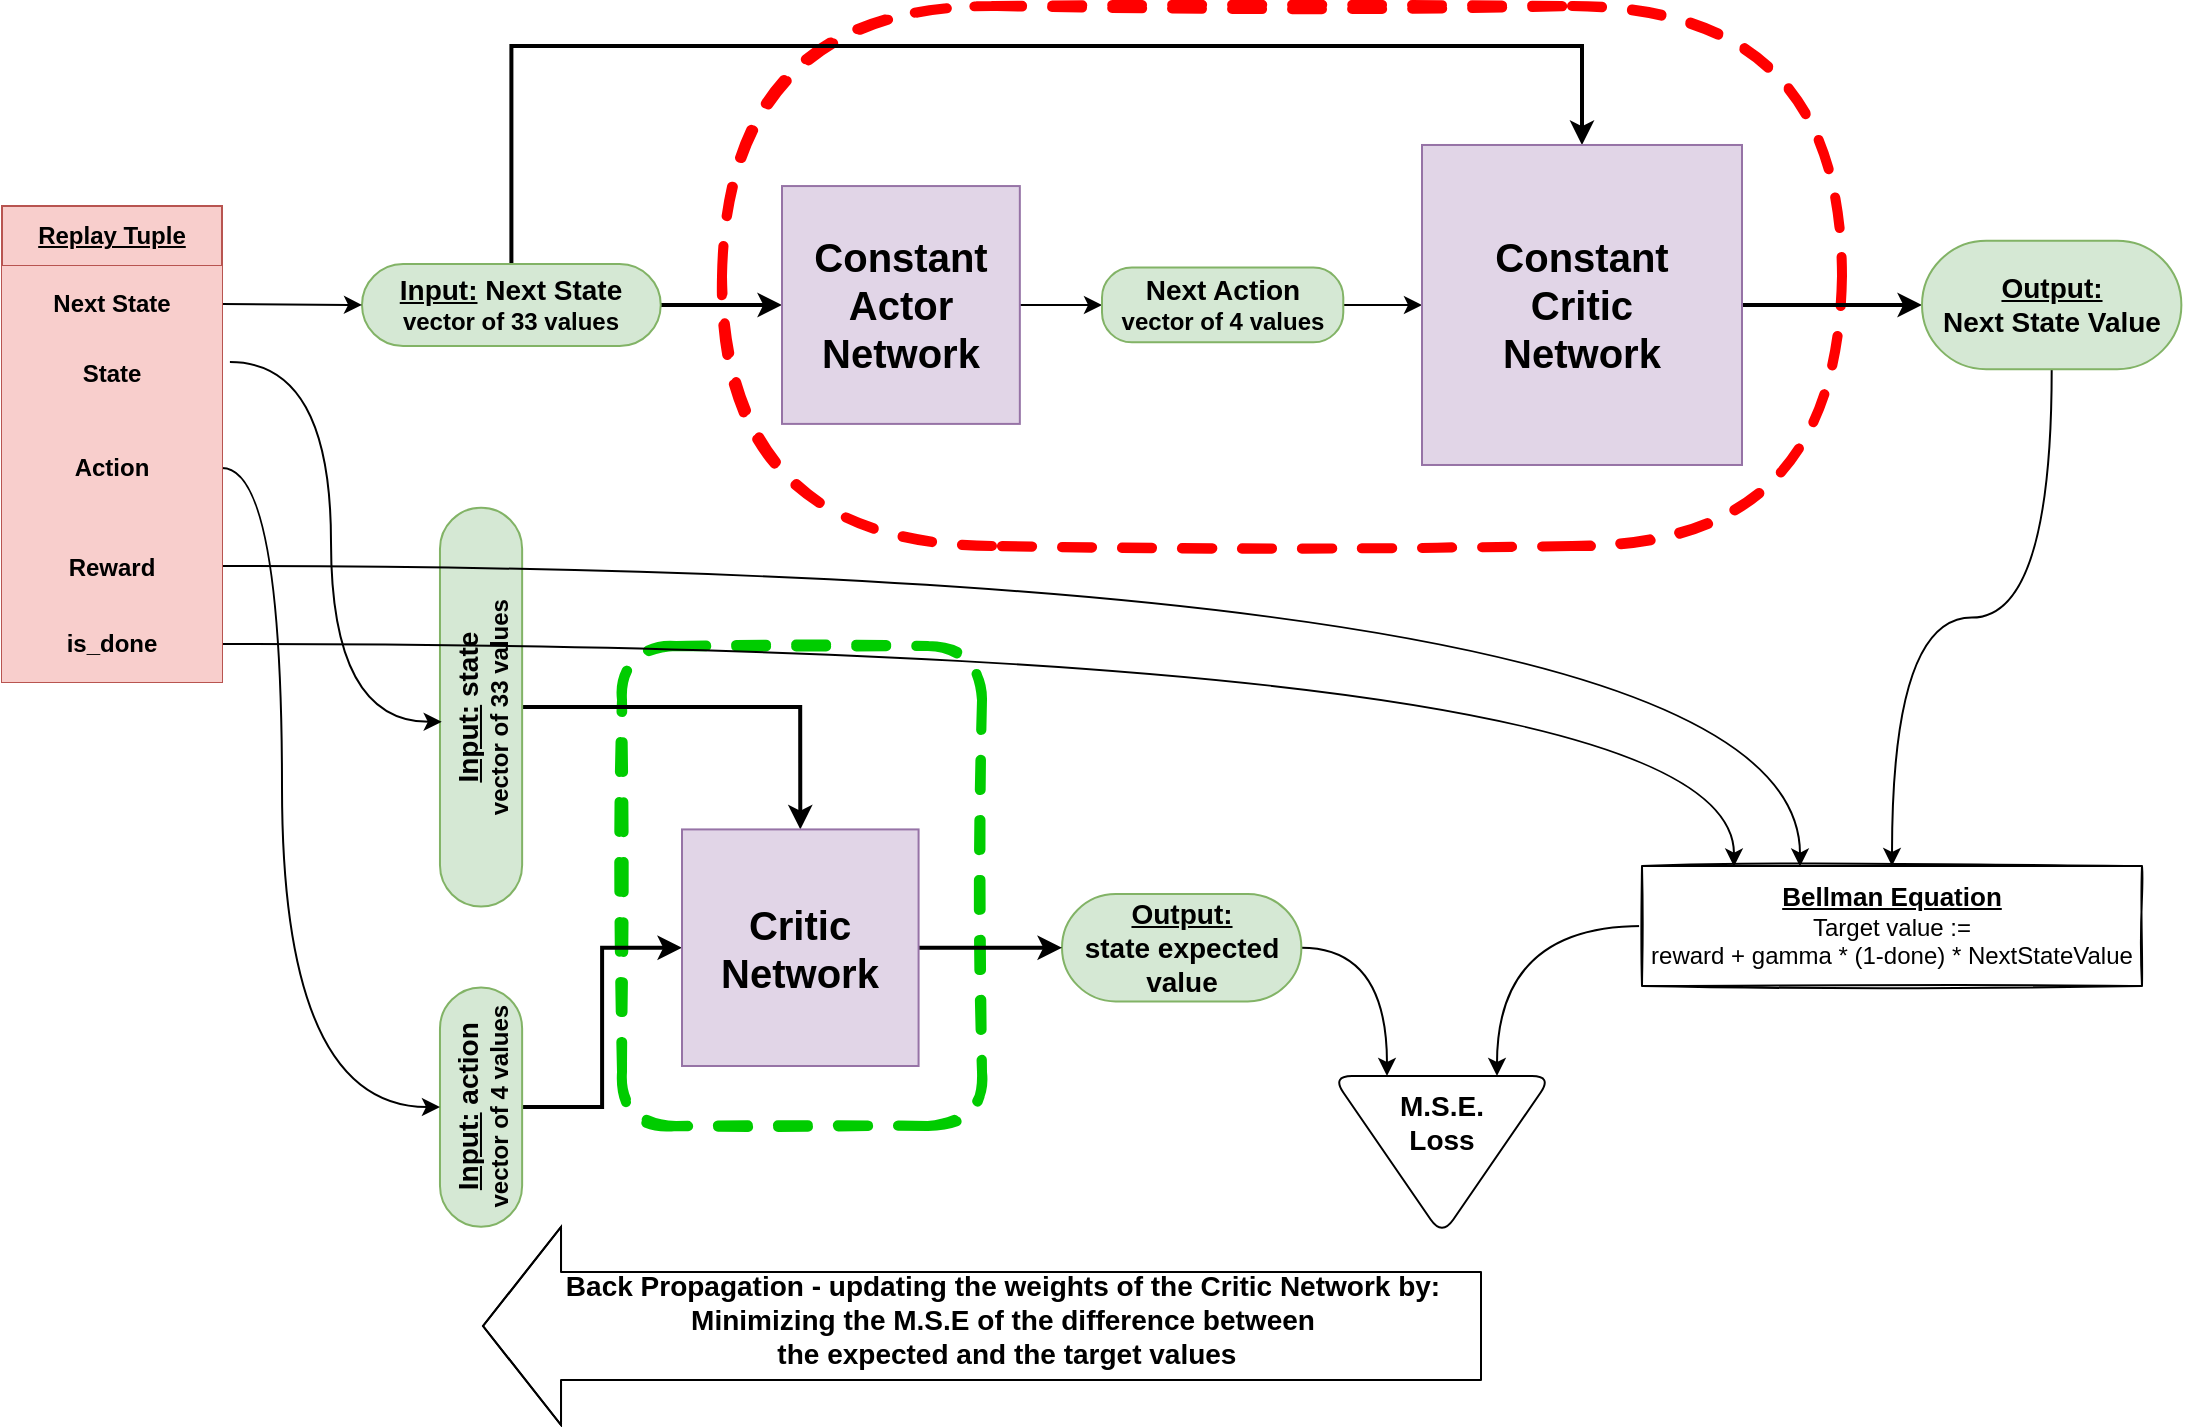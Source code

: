 <mxfile version="13.7.3" type="device"><diagram id="zJfgB-0n3CdRoqWTyj0w" name="Page-1"><mxGraphModel dx="1422" dy="822" grid="1" gridSize="10" guides="1" tooltips="1" connect="1" arrows="1" fold="1" page="1" pageScale="1" pageWidth="1169" pageHeight="827" math="0" shadow="0"><root><mxCell id="0"/><mxCell id="1" parent="0"/><mxCell id="4iurgfrewFQlpWmHSA4S-33" value="" style="rounded=1;whiteSpace=wrap;html=1;dashed=1;sketch=1;strokeWidth=5;fillColor=none;strokeColor=#00CC00;" vertex="1" parent="1"><mxGeometry x="330" y="390" width="180" height="240" as="geometry"/></mxCell><mxCell id="4iurgfrewFQlpWmHSA4S-17" value="" style="rounded=1;whiteSpace=wrap;html=1;strokeColor=#FF0000;fillColor=none;dashed=1;strokeWidth=5;sketch=1;arcSize=50;" vertex="1" parent="1"><mxGeometry x="380" y="70" width="560" height="270" as="geometry"/></mxCell><mxCell id="4iurgfrewFQlpWmHSA4S-19" style="edgeStyle=orthogonalEdgeStyle;rounded=0;orthogonalLoop=1;jettySize=auto;html=1;entryX=0.5;entryY=0;entryDx=0;entryDy=0;strokeWidth=2;" edge="1" parent="1" source="4iurgfrewFQlpWmHSA4S-5" target="4iurgfrewFQlpWmHSA4S-15"><mxGeometry relative="1" as="geometry"><mxPoint x="300" y="90" as="targetPoint"/><Array as="points"><mxPoint x="275" y="90"/><mxPoint x="810" y="90"/></Array></mxGeometry></mxCell><mxCell id="4iurgfrewFQlpWmHSA4S-21" value="" style="edgeStyle=orthogonalEdgeStyle;rounded=0;orthogonalLoop=1;jettySize=auto;html=1;strokeWidth=2;" edge="1" parent="1" source="4iurgfrewFQlpWmHSA4S-5" target="4iurgfrewFQlpWmHSA4S-7"><mxGeometry relative="1" as="geometry"/></mxCell><mxCell id="4iurgfrewFQlpWmHSA4S-5" value="&lt;b&gt;&lt;u style=&quot;font-size: 14px&quot;&gt;Input:&lt;/u&gt;&lt;span style=&quot;font-size: 14px&quot;&gt;&amp;nbsp;Next State&lt;/span&gt;&lt;br&gt;&lt;font style=&quot;font-size: 12px&quot;&gt;vector of 33 values&lt;/font&gt;&lt;/b&gt;" style="rounded=1;whiteSpace=wrap;html=1;rotation=0;fillColor=#d5e8d4;strokeColor=#82b366;arcSize=50;" vertex="1" parent="1"><mxGeometry x="200" y="198.95" width="149.37" height="41.08" as="geometry"/></mxCell><mxCell id="4iurgfrewFQlpWmHSA4S-6" value="" style="edgeStyle=orthogonalEdgeStyle;rounded=0;orthogonalLoop=1;jettySize=auto;html=1;" edge="1" parent="1" source="4iurgfrewFQlpWmHSA4S-7" target="4iurgfrewFQlpWmHSA4S-9"><mxGeometry relative="1" as="geometry"/></mxCell><mxCell id="4iurgfrewFQlpWmHSA4S-7" value="&lt;font style=&quot;font-size: 20px&quot;&gt;&lt;b&gt;Constant&lt;br&gt;Actor&lt;br&gt;Network&lt;br&gt;&lt;/b&gt;&lt;/font&gt;" style="whiteSpace=wrap;html=1;aspect=fixed;fillColor=#e1d5e7;strokeColor=#9673a6;" vertex="1" parent="1"><mxGeometry x="410" y="160.03" width="118.92" height="118.92" as="geometry"/></mxCell><mxCell id="4iurgfrewFQlpWmHSA4S-20" value="" style="edgeStyle=orthogonalEdgeStyle;rounded=0;orthogonalLoop=1;jettySize=auto;html=1;" edge="1" parent="1" source="4iurgfrewFQlpWmHSA4S-9" target="4iurgfrewFQlpWmHSA4S-15"><mxGeometry relative="1" as="geometry"/></mxCell><mxCell id="4iurgfrewFQlpWmHSA4S-9" value="&lt;b&gt;&lt;span style=&quot;font-size: 14px&quot;&gt;Next Action&lt;/span&gt;&lt;br&gt;&lt;font style=&quot;font-size: 12px&quot;&gt;vector of 4 values&lt;/font&gt;&lt;/b&gt;" style="rounded=1;whiteSpace=wrap;html=1;rotation=0;fillColor=#d5e8d4;strokeColor=#82b366;arcSize=40;" vertex="1" parent="1"><mxGeometry x="570" y="200.79" width="120.65" height="37.39" as="geometry"/></mxCell><mxCell id="4iurgfrewFQlpWmHSA4S-14" value="" style="edgeStyle=orthogonalEdgeStyle;rounded=0;orthogonalLoop=1;jettySize=auto;html=1;fontSize=20;strokeWidth=2;" edge="1" parent="1" source="4iurgfrewFQlpWmHSA4S-15" target="4iurgfrewFQlpWmHSA4S-16"><mxGeometry relative="1" as="geometry"/></mxCell><mxCell id="4iurgfrewFQlpWmHSA4S-15" value="&lt;b&gt;Constant&lt;br&gt;Critic&lt;br&gt;Network&lt;/b&gt;" style="whiteSpace=wrap;html=1;aspect=fixed;fontSize=20;fillColor=#e1d5e7;strokeColor=#9673a6;" vertex="1" parent="1"><mxGeometry x="730" y="139.49" width="160" height="160" as="geometry"/></mxCell><mxCell id="4iurgfrewFQlpWmHSA4S-37" style="edgeStyle=orthogonalEdgeStyle;curved=1;sketch=0;orthogonalLoop=1;jettySize=auto;html=1;entryX=0.5;entryY=0;entryDx=0;entryDy=0;strokeWidth=1;" edge="1" parent="1" source="4iurgfrewFQlpWmHSA4S-16" target="4iurgfrewFQlpWmHSA4S-34"><mxGeometry relative="1" as="geometry"/></mxCell><mxCell id="4iurgfrewFQlpWmHSA4S-16" value="&lt;b&gt;&lt;u style=&quot;font-size: 14px&quot;&gt;Output:&lt;br&gt;&lt;/u&gt;&lt;span style=&quot;font-size: 14px&quot;&gt;Next State Value&lt;/span&gt;&lt;/b&gt;" style="rounded=1;whiteSpace=wrap;html=1;rotation=0;fillColor=#d5e8d4;strokeColor=#82b366;arcSize=50;" vertex="1" parent="1"><mxGeometry x="980" y="187.38" width="129.69" height="64.23" as="geometry"/></mxCell><mxCell id="4iurgfrewFQlpWmHSA4S-22" value="" style="orthogonalLoop=1;jettySize=auto;html=1;entryX=0;entryY=0.5;entryDx=0;entryDy=0;exitX=1;exitY=0.5;exitDx=0;exitDy=0;" edge="1" parent="1" source="k6ZO2o7g_Y89O65wBsbz-30" target="4iurgfrewFQlpWmHSA4S-5"><mxGeometry relative="1" as="geometry"/></mxCell><mxCell id="4iurgfrewFQlpWmHSA4S-27" style="edgeStyle=orthogonalEdgeStyle;rounded=0;orthogonalLoop=1;jettySize=auto;html=1;entryX=0.5;entryY=0;entryDx=0;entryDy=0;strokeWidth=2;" edge="1" parent="1" source="4iurgfrewFQlpWmHSA4S-23" target="4iurgfrewFQlpWmHSA4S-26"><mxGeometry relative="1" as="geometry"/></mxCell><mxCell id="4iurgfrewFQlpWmHSA4S-23" value="&lt;b&gt;&lt;u style=&quot;font-size: 14px&quot;&gt;Input:&lt;/u&gt;&lt;span style=&quot;font-size: 14px&quot;&gt;&amp;nbsp;state&lt;/span&gt;&lt;br&gt;&lt;font style=&quot;font-size: 12px&quot;&gt;vector of 33 values&lt;/font&gt;&lt;/b&gt;" style="rounded=1;whiteSpace=wrap;html=1;rotation=-90;fillColor=#d5e8d4;strokeColor=#82b366;arcSize=50;" vertex="1" parent="1"><mxGeometry x="159.84" y="400" width="199.37" height="41.08" as="geometry"/></mxCell><mxCell id="4iurgfrewFQlpWmHSA4S-28" style="edgeStyle=orthogonalEdgeStyle;rounded=0;orthogonalLoop=1;jettySize=auto;html=1;entryX=0;entryY=0.5;entryDx=0;entryDy=0;strokeWidth=2;" edge="1" parent="1" source="4iurgfrewFQlpWmHSA4S-24" target="4iurgfrewFQlpWmHSA4S-26"><mxGeometry relative="1" as="geometry"/></mxCell><mxCell id="4iurgfrewFQlpWmHSA4S-24" value="&lt;b&gt;&lt;u style=&quot;font-size: 14px&quot;&gt;Input:&lt;/u&gt;&lt;span style=&quot;font-size: 14px&quot;&gt;&amp;nbsp;action&lt;/span&gt;&lt;br&gt;&lt;font style=&quot;font-size: 12px&quot;&gt;vector of 4 values&lt;/font&gt;&lt;/b&gt;" style="rounded=1;whiteSpace=wrap;html=1;rotation=-90;fillColor=#d5e8d4;strokeColor=#82b366;arcSize=50;" vertex="1" parent="1"><mxGeometry x="199.68" y="600" width="119.69" height="41.08" as="geometry"/></mxCell><mxCell id="4iurgfrewFQlpWmHSA4S-39" style="edgeStyle=orthogonalEdgeStyle;curved=1;sketch=0;orthogonalLoop=1;jettySize=auto;html=1;entryX=0;entryY=0.75;entryDx=0;entryDy=0;strokeWidth=1;" edge="1" parent="1" source="4iurgfrewFQlpWmHSA4S-25" target="4iurgfrewFQlpWmHSA4S-38"><mxGeometry relative="1" as="geometry"/></mxCell><mxCell id="4iurgfrewFQlpWmHSA4S-25" value="&lt;b&gt;&lt;u style=&quot;font-size: 14px&quot;&gt;Output:&lt;br&gt;&lt;/u&gt;&lt;span style=&quot;font-size: 14px&quot;&gt;state expected value&lt;/span&gt;&lt;/b&gt;" style="rounded=1;whiteSpace=wrap;html=1;rotation=0;fillColor=#d5e8d4;strokeColor=#82b366;arcSize=50;" vertex="1" parent="1"><mxGeometry x="550" y="514.02" width="119.69" height="53.67" as="geometry"/></mxCell><mxCell id="4iurgfrewFQlpWmHSA4S-29" value="" style="edgeStyle=orthogonalEdgeStyle;rounded=0;orthogonalLoop=1;jettySize=auto;html=1;strokeWidth=2;" edge="1" parent="1" source="4iurgfrewFQlpWmHSA4S-26" target="4iurgfrewFQlpWmHSA4S-25"><mxGeometry relative="1" as="geometry"/></mxCell><mxCell id="4iurgfrewFQlpWmHSA4S-26" value="&lt;b&gt;Critic&lt;br&gt;Network&lt;/b&gt;" style="whiteSpace=wrap;html=1;aspect=fixed;fontSize=20;fillColor=#e1d5e7;strokeColor=#9673a6;" vertex="1" parent="1"><mxGeometry x="360" y="481.71" width="118.29" height="118.29" as="geometry"/></mxCell><mxCell id="4iurgfrewFQlpWmHSA4S-30" style="edgeStyle=orthogonalEdgeStyle;orthogonalLoop=1;jettySize=auto;html=1;entryX=0.463;entryY=0.021;entryDx=0;entryDy=0;entryPerimeter=0;strokeWidth=1;curved=1;exitX=1.036;exitY=0.313;exitDx=0;exitDy=0;exitPerimeter=0;" edge="1" parent="1" source="k6ZO2o7g_Y89O65wBsbz-23" target="4iurgfrewFQlpWmHSA4S-23"><mxGeometry relative="1" as="geometry"/></mxCell><mxCell id="4iurgfrewFQlpWmHSA4S-31" style="edgeStyle=orthogonalEdgeStyle;curved=1;orthogonalLoop=1;jettySize=auto;html=1;entryX=0.5;entryY=0;entryDx=0;entryDy=0;strokeWidth=1;exitX=1;exitY=0.5;exitDx=0;exitDy=0;" edge="1" parent="1" source="k6ZO2o7g_Y89O65wBsbz-2" target="4iurgfrewFQlpWmHSA4S-24"><mxGeometry relative="1" as="geometry"><Array as="points"><mxPoint x="160" y="301"/><mxPoint x="160" y="621"/></Array></mxGeometry></mxCell><mxCell id="4iurgfrewFQlpWmHSA4S-40" style="edgeStyle=orthogonalEdgeStyle;curved=1;sketch=0;orthogonalLoop=1;jettySize=auto;html=1;entryX=0;entryY=0.25;entryDx=0;entryDy=0;strokeWidth=1;" edge="1" parent="1" source="4iurgfrewFQlpWmHSA4S-34" target="4iurgfrewFQlpWmHSA4S-38"><mxGeometry relative="1" as="geometry"/></mxCell><mxCell id="4iurgfrewFQlpWmHSA4S-34" value="&lt;b&gt;&lt;u&gt;&lt;font style=&quot;font-size: 13px&quot;&gt;Bellman Equation&lt;/font&gt;&lt;/u&gt;&lt;/b&gt;&lt;br&gt;Target value :=&lt;br&gt;reward + gamma * (1-done) * NextStateValue" style="rounded=0;whiteSpace=wrap;html=1;sketch=1;strokeWidth=1;" vertex="1" parent="1"><mxGeometry x="840" y="500" width="250" height="60" as="geometry"/></mxCell><mxCell id="4iurgfrewFQlpWmHSA4S-35" style="edgeStyle=orthogonalEdgeStyle;orthogonalLoop=1;jettySize=auto;html=1;strokeWidth=1;curved=1;entryX=0.316;entryY=0.005;entryDx=0;entryDy=0;entryPerimeter=0;" edge="1" parent="1" source="k6ZO2o7g_Y89O65wBsbz-44" target="4iurgfrewFQlpWmHSA4S-34"><mxGeometry relative="1" as="geometry"><mxPoint x="860" y="500" as="targetPoint"/><Array as="points"><mxPoint x="919" y="350"/></Array></mxGeometry></mxCell><mxCell id="4iurgfrewFQlpWmHSA4S-36" style="edgeStyle=orthogonalEdgeStyle;curved=1;orthogonalLoop=1;jettySize=auto;html=1;entryX=0.184;entryY=0.005;entryDx=0;entryDy=0;entryPerimeter=0;strokeWidth=1;sketch=0;" edge="1" parent="1" source="k6ZO2o7g_Y89O65wBsbz-51" target="4iurgfrewFQlpWmHSA4S-34"><mxGeometry relative="1" as="geometry"/></mxCell><mxCell id="k6ZO2o7g_Y89O65wBsbz-1" value="&lt;u&gt;Replay Tuple&lt;/u&gt;" style="shape=table;html=1;whiteSpace=wrap;startSize=30;container=1;collapsible=0;childLayout=tableLayout;fontStyle=1;align=center;fillColor=#f8cecc;strokeColor=#b85450;" parent="1" vertex="1"><mxGeometry x="20" y="170" width="110" height="238" as="geometry"/></mxCell><mxCell id="k6ZO2o7g_Y89O65wBsbz-30" style="shape=partialRectangle;html=1;whiteSpace=wrap;collapsible=0;dropTarget=0;pointerEvents=0;fillColor=none;top=0;left=0;bottom=0;right=0;points=[[0,0.5],[1,0.5]];portConstraint=eastwest;" parent="k6ZO2o7g_Y89O65wBsbz-1" vertex="1"><mxGeometry y="30" width="110" height="38" as="geometry"/></mxCell><mxCell id="k6ZO2o7g_Y89O65wBsbz-31" value="&lt;b&gt;Next State&lt;/b&gt;" style="shape=partialRectangle;html=1;whiteSpace=wrap;connectable=0;fillColor=#f8cecc;top=0;left=0;bottom=0;right=0;overflow=hidden;strokeColor=#b85450;" parent="k6ZO2o7g_Y89O65wBsbz-30" vertex="1"><mxGeometry width="110" height="38" as="geometry"/></mxCell><mxCell id="k6ZO2o7g_Y89O65wBsbz-23" style="shape=partialRectangle;html=1;whiteSpace=wrap;collapsible=0;dropTarget=0;pointerEvents=0;fillColor=none;top=0;left=0;bottom=0;right=0;points=[[0,0.5],[1,0.5]];portConstraint=eastwest;" parent="k6ZO2o7g_Y89O65wBsbz-1" vertex="1"><mxGeometry y="68" width="110" height="32" as="geometry"/></mxCell><mxCell id="k6ZO2o7g_Y89O65wBsbz-24" value="&lt;b&gt;State&lt;/b&gt;" style="shape=partialRectangle;html=1;whiteSpace=wrap;connectable=0;fillColor=#f8cecc;top=0;left=0;bottom=0;right=0;overflow=hidden;strokeColor=#b85450;" parent="k6ZO2o7g_Y89O65wBsbz-23" vertex="1"><mxGeometry width="110" height="32" as="geometry"/></mxCell><mxCell id="k6ZO2o7g_Y89O65wBsbz-2" value="" style="shape=partialRectangle;html=1;whiteSpace=wrap;collapsible=0;dropTarget=0;pointerEvents=0;fillColor=none;top=0;left=0;bottom=0;right=0;points=[[0,0.5],[1,0.5]];portConstraint=eastwest;" parent="k6ZO2o7g_Y89O65wBsbz-1" vertex="1"><mxGeometry y="100" width="110" height="62" as="geometry"/></mxCell><mxCell id="k6ZO2o7g_Y89O65wBsbz-17" value="&lt;b&gt;Action&lt;/b&gt;" style="shape=partialRectangle;html=1;whiteSpace=wrap;connectable=0;fillColor=#f8cecc;top=0;left=0;bottom=0;right=0;overflow=hidden;strokeColor=#b85450;" parent="k6ZO2o7g_Y89O65wBsbz-2" vertex="1"><mxGeometry width="110" height="62" as="geometry"/></mxCell><mxCell id="k6ZO2o7g_Y89O65wBsbz-44" style="shape=partialRectangle;html=1;whiteSpace=wrap;collapsible=0;dropTarget=0;pointerEvents=0;fillColor=none;top=0;left=0;bottom=0;right=0;points=[[0,0.5],[1,0.5]];portConstraint=eastwest;" parent="k6ZO2o7g_Y89O65wBsbz-1" vertex="1"><mxGeometry y="162" width="110" height="38" as="geometry"/></mxCell><mxCell id="k6ZO2o7g_Y89O65wBsbz-45" value="&lt;b&gt;Reward&lt;/b&gt;" style="shape=partialRectangle;html=1;whiteSpace=wrap;connectable=0;fillColor=#f8cecc;top=0;left=0;bottom=0;right=0;overflow=hidden;strokeColor=#b85450;" parent="k6ZO2o7g_Y89O65wBsbz-44" vertex="1"><mxGeometry width="110" height="38" as="geometry"/></mxCell><mxCell id="k6ZO2o7g_Y89O65wBsbz-51" style="shape=partialRectangle;html=1;whiteSpace=wrap;collapsible=0;dropTarget=0;pointerEvents=0;fillColor=none;top=0;left=0;bottom=0;right=0;points=[[0,0.5],[1,0.5]];portConstraint=eastwest;" parent="k6ZO2o7g_Y89O65wBsbz-1" vertex="1"><mxGeometry y="200" width="110" height="38" as="geometry"/></mxCell><mxCell id="k6ZO2o7g_Y89O65wBsbz-52" value="&lt;b&gt;is_done&lt;/b&gt;" style="shape=partialRectangle;html=1;whiteSpace=wrap;connectable=0;fillColor=#f8cecc;top=0;left=0;bottom=0;right=0;overflow=hidden;strokeColor=#b85450;" parent="k6ZO2o7g_Y89O65wBsbz-51" vertex="1"><mxGeometry width="110" height="38" as="geometry"/></mxCell><mxCell id="4iurgfrewFQlpWmHSA4S-38" value="&lt;b style=&quot;font-size: 14px&quot;&gt;M.S.E.&lt;br&gt;Loss&lt;/b&gt;" style="triangle;whiteSpace=wrap;html=1;rounded=1;sketch=0;strokeColor=#000000;strokeWidth=1;fillColor=#ffffff;rotation=90;verticalAlign=top;horizontal=0;" vertex="1" parent="1"><mxGeometry x="700" y="590" width="80" height="110" as="geometry"/></mxCell><mxCell id="4iurgfrewFQlpWmHSA4S-41" value="&lt;b&gt;&lt;br&gt;&lt;br&gt;&lt;span style=&quot;color: rgb(0 , 0 , 0) ; font-family: &amp;#34;helvetica&amp;#34; ; font-size: 14px ; font-style: normal ; letter-spacing: normal ; text-align: center ; text-indent: 0px ; text-transform: none ; word-spacing: 0px ; display: inline ; float: none&quot;&gt;Back Propagation - updating the weights of the Critic Network by:&lt;br&gt;Minimizing the M.S.E of the difference between&lt;br&gt;&amp;nbsp;the expected and the target values&lt;/span&gt;&lt;/b&gt;" style="shape=flexArrow;endArrow=classic;html=1;width=54;endSize=12.67;endWidth=44;fontSize=14;labelBackgroundColor=none;horizontal=1;" edge="1" parent="1"><mxGeometry y="-22" width="50" height="50" relative="1" as="geometry"><mxPoint x="760" y="730" as="sourcePoint"/><mxPoint x="260" y="730" as="targetPoint"/><Array as="points"><mxPoint x="510" y="730"/></Array><mxPoint x="10" y="2" as="offset"/></mxGeometry></mxCell></root></mxGraphModel></diagram></mxfile>